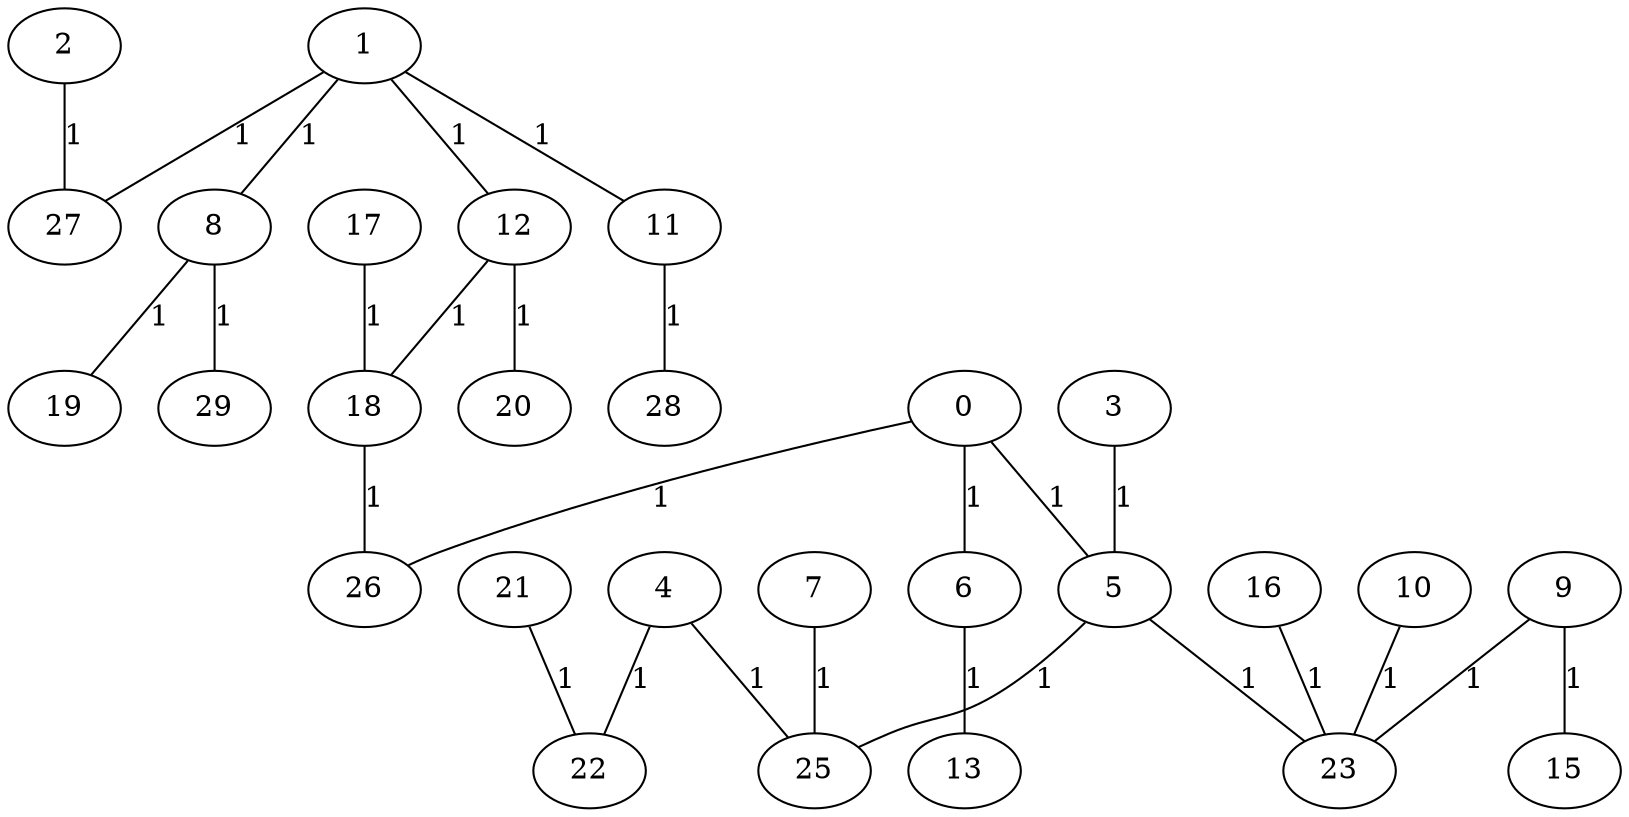 graph G{
"11";
"18";
"16";
"8";
"3";
"6";
"20";
"29";
"0";
"17";
"27";
"4";
"12";
"2";
"5";
"19";
"26";
"1";
"22";
"10";
"15";
"25";
"7";
"21";
"23";
"13";
"9";
"28";
"16"--"23"[label="1"];
"1"--"12"[label="1"];
"0"--"5"[label="1"];
"8"--"19"[label="1"];
"0"--"26"[label="1"];
"1"--"11"[label="1"];
"3"--"5"[label="1"];
"9"--"23"[label="1"];
"18"--"26"[label="1"];
"1"--"8"[label="1"];
"4"--"25"[label="1"];
"9"--"15"[label="1"];
"12"--"18"[label="1"];
"4"--"22"[label="1"];
"6"--"13"[label="1"];
"5"--"25"[label="1"];
"0"--"6"[label="1"];
"12"--"20"[label="1"];
"5"--"23"[label="1"];
"7"--"25"[label="1"];
"10"--"23"[label="1"];
"21"--"22"[label="1"];
"17"--"18"[label="1"];
"1"--"27"[label="1"];
"11"--"28"[label="1"];
"2"--"27"[label="1"];
"8"--"29"[label="1"];
}

